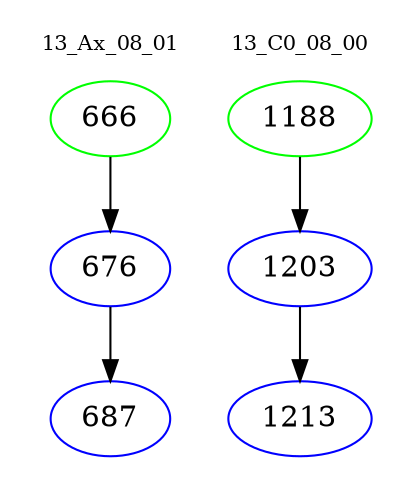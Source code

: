 digraph{
subgraph cluster_0 {
color = white
label = "13_Ax_08_01";
fontsize=10;
T0_666 [label="666", color="green"]
T0_666 -> T0_676 [color="black"]
T0_676 [label="676", color="blue"]
T0_676 -> T0_687 [color="black"]
T0_687 [label="687", color="blue"]
}
subgraph cluster_1 {
color = white
label = "13_C0_08_00";
fontsize=10;
T1_1188 [label="1188", color="green"]
T1_1188 -> T1_1203 [color="black"]
T1_1203 [label="1203", color="blue"]
T1_1203 -> T1_1213 [color="black"]
T1_1213 [label="1213", color="blue"]
}
}
